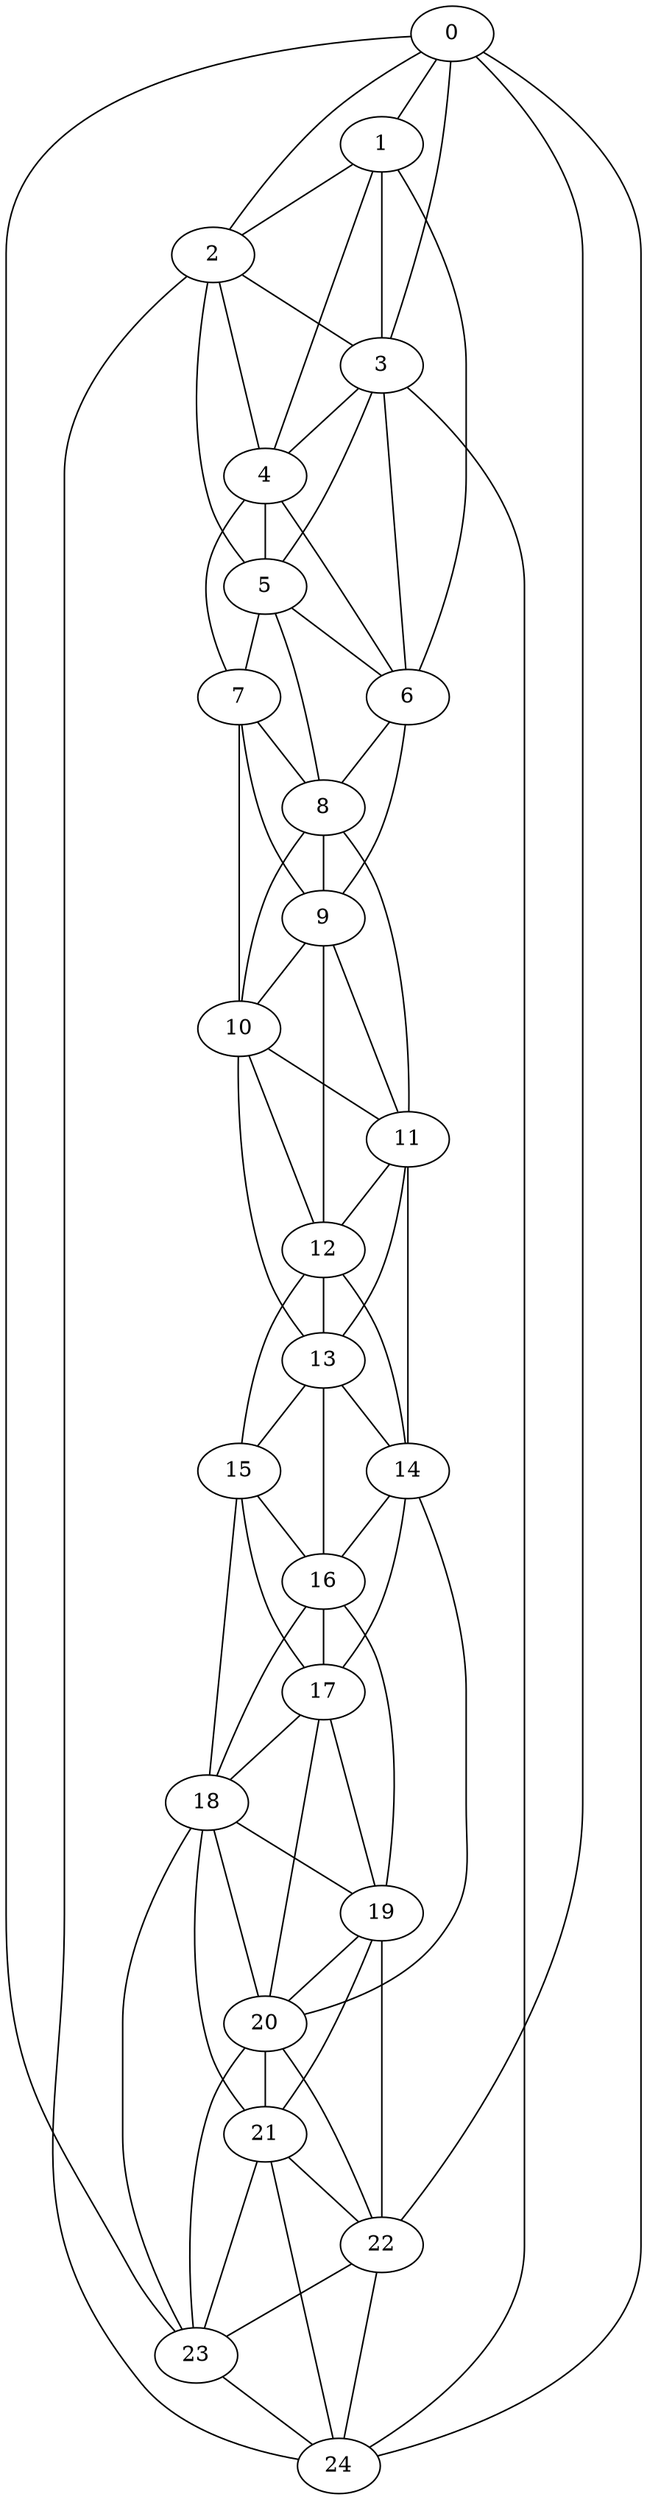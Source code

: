 strict graph "watts_strogatz_graph(25,6,0.1)" {
0;
1;
2;
3;
4;
5;
6;
7;
8;
9;
10;
11;
12;
13;
14;
15;
16;
17;
18;
19;
20;
21;
22;
23;
24;
0 -- 1  [is_available=True, prob="1.0"];
0 -- 2  [is_available=True, prob="0.741074616492"];
0 -- 3  [is_available=True, prob="0.220848893083"];
0 -- 22  [is_available=True, prob="0.968396561834"];
0 -- 23  [is_available=True, prob="0.357744773509"];
0 -- 24  [is_available=True, prob="0.505384851502"];
1 -- 2  [is_available=True, prob="1.0"];
1 -- 3  [is_available=True, prob="0.826402288992"];
1 -- 4  [is_available=True, prob="0.790184361179"];
1 -- 6  [is_available=True, prob="0.207361344872"];
2 -- 3  [is_available=True, prob="0.98189305518"];
2 -- 4  [is_available=True, prob="0.456035972276"];
2 -- 5  [is_available=True, prob="0.667237497303"];
2 -- 24  [is_available=True, prob="0.422541902387"];
3 -- 4  [is_available=True, prob="0.122754770223"];
3 -- 5  [is_available=True, prob="0.10811354589"];
3 -- 6  [is_available=True, prob="0.0709549873062"];
3 -- 24  [is_available=True, prob="0.228458091483"];
4 -- 5  [is_available=True, prob="0.621235114349"];
4 -- 6  [is_available=True, prob="0.0837117679756"];
4 -- 7  [is_available=True, prob="0.0736600068044"];
5 -- 6  [is_available=True, prob="1.0"];
5 -- 7  [is_available=True, prob="0.415136818659"];
5 -- 8  [is_available=True, prob="0.743611325682"];
6 -- 8  [is_available=True, prob="1.0"];
6 -- 9  [is_available=True, prob="1.0"];
7 -- 8  [is_available=True, prob="0.218599850638"];
7 -- 9  [is_available=True, prob="1.0"];
7 -- 10  [is_available=True, prob="1.0"];
8 -- 9  [is_available=True, prob="0.508500272579"];
8 -- 10  [is_available=True, prob="0.955271560314"];
8 -- 11  [is_available=True, prob="0.957336195688"];
9 -- 10  [is_available=True, prob="0.056529973377"];
9 -- 11  [is_available=True, prob="0.295038299876"];
9 -- 12  [is_available=True, prob="0.676500209914"];
10 -- 11  [is_available=True, prob="0.76157529007"];
10 -- 12  [is_available=True, prob="0.323075479596"];
10 -- 13  [is_available=True, prob="0.516481059233"];
11 -- 12  [is_available=True, prob="0.111995898803"];
11 -- 13  [is_available=True, prob="1.0"];
11 -- 14  [is_available=True, prob="0.318486604586"];
12 -- 13  [is_available=True, prob="0.210014828029"];
12 -- 14  [is_available=True, prob="0.636694347725"];
12 -- 15  [is_available=True, prob="1.0"];
13 -- 14  [is_available=True, prob="0.440507944952"];
13 -- 15  [is_available=True, prob="1.0"];
13 -- 16  [is_available=True, prob="1.0"];
14 -- 16  [is_available=True, prob="0.909109364022"];
14 -- 17  [is_available=True, prob="0.646145179237"];
14 -- 20  [is_available=True, prob="1.0"];
15 -- 16  [is_available=True, prob="0.506218640307"];
15 -- 17  [is_available=True, prob="0.296698124512"];
15 -- 18  [is_available=True, prob="1.0"];
16 -- 17  [is_available=True, prob="0.859974802518"];
16 -- 18  [is_available=True, prob="0.685629119778"];
16 -- 19  [is_available=True, prob="0.480399619425"];
17 -- 18  [is_available=True, prob="0.878833222653"];
17 -- 19  [is_available=True, prob="0.403926664203"];
17 -- 20  [is_available=True, prob="0.474385821363"];
18 -- 19  [is_available=True, prob="1.0"];
18 -- 20  [is_available=True, prob="1.0"];
18 -- 21  [is_available=True, prob="0.915329812084"];
18 -- 23  [is_available=True, prob="1.0"];
19 -- 20  [is_available=True, prob="1.0"];
19 -- 21  [is_available=True, prob="0.273355492124"];
19 -- 22  [is_available=True, prob="0.287154702923"];
20 -- 21  [is_available=True, prob="0.361287296005"];
20 -- 22  [is_available=True, prob="1.0"];
20 -- 23  [is_available=True, prob="0.595639964352"];
21 -- 22  [is_available=True, prob="0.61044294195"];
21 -- 23  [is_available=True, prob="0.126648678403"];
21 -- 24  [is_available=True, prob="1.0"];
22 -- 23  [is_available=True, prob="0.180285511551"];
22 -- 24  [is_available=True, prob="1.0"];
23 -- 24  [is_available=True, prob="0.225283082316"];
}

